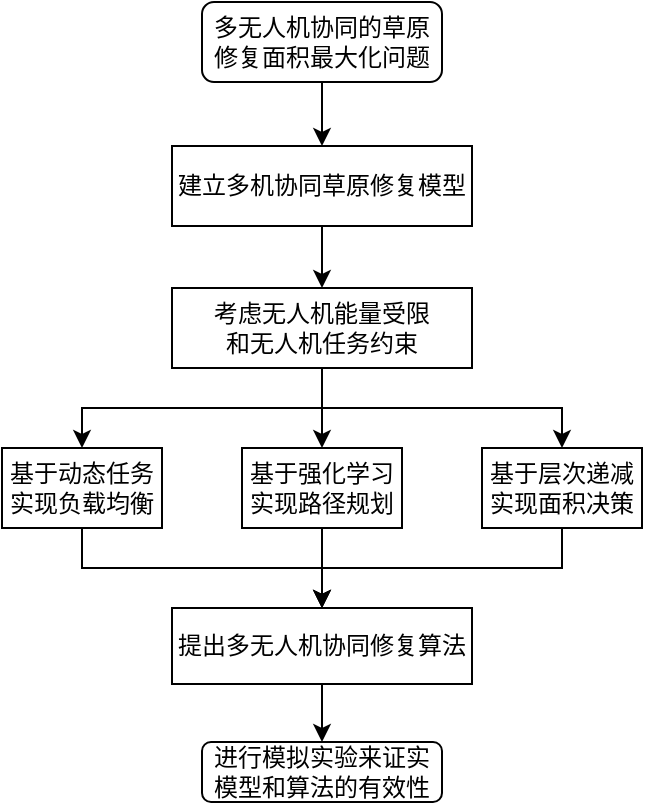 <mxfile version="18.0.3" type="github">
  <diagram id="C5RBs43oDa-KdzZeNtuy" name="Page-1">
    <mxGraphModel dx="1209" dy="674" grid="1" gridSize="10" guides="1" tooltips="1" connect="1" arrows="1" fold="1" page="1" pageScale="1" pageWidth="827" pageHeight="1169" math="0" shadow="0">
      <root>
        <mxCell id="WIyWlLk6GJQsqaUBKTNV-0" />
        <mxCell id="WIyWlLk6GJQsqaUBKTNV-1" parent="WIyWlLk6GJQsqaUBKTNV-0" />
        <mxCell id="Kj3c9yN96UB_w5Sm31qa-5" style="edgeStyle=orthogonalEdgeStyle;rounded=0;orthogonalLoop=1;jettySize=auto;html=1;exitX=0.5;exitY=1;exitDx=0;exitDy=0;" edge="1" parent="WIyWlLk6GJQsqaUBKTNV-1" source="Kj3c9yN96UB_w5Sm31qa-0" target="Kj3c9yN96UB_w5Sm31qa-3">
          <mxGeometry relative="1" as="geometry" />
        </mxCell>
        <mxCell id="Kj3c9yN96UB_w5Sm31qa-0" value="多无人机协同的草原修复面积最大化问题" style="rounded=1;whiteSpace=wrap;html=1;glass=0;shadow=0;sketch=0;gradientColor=none;" vertex="1" parent="WIyWlLk6GJQsqaUBKTNV-1">
          <mxGeometry x="320" y="30" width="120" height="40" as="geometry" />
        </mxCell>
        <mxCell id="Kj3c9yN96UB_w5Sm31qa-6" style="edgeStyle=orthogonalEdgeStyle;rounded=0;orthogonalLoop=1;jettySize=auto;html=1;exitX=0.5;exitY=1;exitDx=0;exitDy=0;" edge="1" parent="WIyWlLk6GJQsqaUBKTNV-1" source="Kj3c9yN96UB_w5Sm31qa-3" target="Kj3c9yN96UB_w5Sm31qa-4">
          <mxGeometry relative="1" as="geometry" />
        </mxCell>
        <mxCell id="Kj3c9yN96UB_w5Sm31qa-3" value="建立多机协同草原修复模型" style="rounded=0;whiteSpace=wrap;html=1;" vertex="1" parent="WIyWlLk6GJQsqaUBKTNV-1">
          <mxGeometry x="305" y="102" width="150" height="40" as="geometry" />
        </mxCell>
        <mxCell id="Kj3c9yN96UB_w5Sm31qa-13" style="edgeStyle=orthogonalEdgeStyle;rounded=0;orthogonalLoop=1;jettySize=auto;html=1;exitX=0.5;exitY=1;exitDx=0;exitDy=0;" edge="1" parent="WIyWlLk6GJQsqaUBKTNV-1" source="Kj3c9yN96UB_w5Sm31qa-4" target="Kj3c9yN96UB_w5Sm31qa-10">
          <mxGeometry relative="1" as="geometry" />
        </mxCell>
        <mxCell id="Kj3c9yN96UB_w5Sm31qa-14" style="edgeStyle=orthogonalEdgeStyle;rounded=0;orthogonalLoop=1;jettySize=auto;html=1;exitX=0.5;exitY=1;exitDx=0;exitDy=0;entryX=0.5;entryY=0;entryDx=0;entryDy=0;" edge="1" parent="WIyWlLk6GJQsqaUBKTNV-1" source="Kj3c9yN96UB_w5Sm31qa-4" target="Kj3c9yN96UB_w5Sm31qa-8">
          <mxGeometry relative="1" as="geometry" />
        </mxCell>
        <mxCell id="Kj3c9yN96UB_w5Sm31qa-15" style="edgeStyle=orthogonalEdgeStyle;rounded=0;orthogonalLoop=1;jettySize=auto;html=1;exitX=0.5;exitY=1;exitDx=0;exitDy=0;entryX=0.5;entryY=0;entryDx=0;entryDy=0;" edge="1" parent="WIyWlLk6GJQsqaUBKTNV-1" source="Kj3c9yN96UB_w5Sm31qa-4" target="Kj3c9yN96UB_w5Sm31qa-12">
          <mxGeometry relative="1" as="geometry" />
        </mxCell>
        <mxCell id="Kj3c9yN96UB_w5Sm31qa-4" value="考虑无人机能量受限&lt;br&gt;和无人机任务约束" style="rounded=0;whiteSpace=wrap;html=1;" vertex="1" parent="WIyWlLk6GJQsqaUBKTNV-1">
          <mxGeometry x="305" y="173" width="150" height="40" as="geometry" />
        </mxCell>
        <mxCell id="Kj3c9yN96UB_w5Sm31qa-26" style="edgeStyle=orthogonalEdgeStyle;rounded=0;orthogonalLoop=1;jettySize=auto;html=1;exitX=0.5;exitY=1;exitDx=0;exitDy=0;entryX=0.5;entryY=0;entryDx=0;entryDy=0;" edge="1" parent="WIyWlLk6GJQsqaUBKTNV-1" source="Kj3c9yN96UB_w5Sm31qa-8" target="Kj3c9yN96UB_w5Sm31qa-20">
          <mxGeometry relative="1" as="geometry" />
        </mxCell>
        <mxCell id="Kj3c9yN96UB_w5Sm31qa-8" value="基于强化学习&lt;br&gt;实现路径规划" style="rounded=0;whiteSpace=wrap;html=1;" vertex="1" parent="WIyWlLk6GJQsqaUBKTNV-1">
          <mxGeometry x="340" y="253" width="80" height="40" as="geometry" />
        </mxCell>
        <mxCell id="Kj3c9yN96UB_w5Sm31qa-28" style="edgeStyle=orthogonalEdgeStyle;rounded=0;orthogonalLoop=1;jettySize=auto;html=1;exitX=0.5;exitY=1;exitDx=0;exitDy=0;" edge="1" parent="WIyWlLk6GJQsqaUBKTNV-1" source="Kj3c9yN96UB_w5Sm31qa-10" target="Kj3c9yN96UB_w5Sm31qa-20">
          <mxGeometry relative="1" as="geometry" />
        </mxCell>
        <mxCell id="Kj3c9yN96UB_w5Sm31qa-10" value="基于动态任务&lt;br&gt;实现负载均衡" style="rounded=0;whiteSpace=wrap;html=1;" vertex="1" parent="WIyWlLk6GJQsqaUBKTNV-1">
          <mxGeometry x="220" y="253" width="80" height="40" as="geometry" />
        </mxCell>
        <mxCell id="Kj3c9yN96UB_w5Sm31qa-29" style="edgeStyle=orthogonalEdgeStyle;rounded=0;orthogonalLoop=1;jettySize=auto;html=1;exitX=0.5;exitY=1;exitDx=0;exitDy=0;entryX=0.5;entryY=0;entryDx=0;entryDy=0;" edge="1" parent="WIyWlLk6GJQsqaUBKTNV-1" source="Kj3c9yN96UB_w5Sm31qa-12" target="Kj3c9yN96UB_w5Sm31qa-20">
          <mxGeometry relative="1" as="geometry" />
        </mxCell>
        <mxCell id="Kj3c9yN96UB_w5Sm31qa-12" value="基于层次递减&lt;br&gt;实现面积决策" style="rounded=0;whiteSpace=wrap;html=1;" vertex="1" parent="WIyWlLk6GJQsqaUBKTNV-1">
          <mxGeometry x="460" y="253" width="80" height="40" as="geometry" />
        </mxCell>
        <mxCell id="Kj3c9yN96UB_w5Sm31qa-30" style="edgeStyle=orthogonalEdgeStyle;rounded=0;orthogonalLoop=1;jettySize=auto;html=1;exitX=0.5;exitY=1;exitDx=0;exitDy=0;entryX=0.5;entryY=0;entryDx=0;entryDy=0;" edge="1" parent="WIyWlLk6GJQsqaUBKTNV-1" source="Kj3c9yN96UB_w5Sm31qa-20" target="Kj3c9yN96UB_w5Sm31qa-25">
          <mxGeometry relative="1" as="geometry" />
        </mxCell>
        <mxCell id="Kj3c9yN96UB_w5Sm31qa-20" value="提出多无人机协同修复算法" style="rounded=0;whiteSpace=wrap;html=1;" vertex="1" parent="WIyWlLk6GJQsqaUBKTNV-1">
          <mxGeometry x="305" y="333" width="150" height="38" as="geometry" />
        </mxCell>
        <mxCell id="Kj3c9yN96UB_w5Sm31qa-25" value="进行模拟实验来证实&lt;br&gt;模型和算法的有效性" style="rounded=1;whiteSpace=wrap;html=1;glass=0;shadow=0;sketch=0;gradientColor=none;" vertex="1" parent="WIyWlLk6GJQsqaUBKTNV-1">
          <mxGeometry x="320" y="400" width="120" height="30" as="geometry" />
        </mxCell>
      </root>
    </mxGraphModel>
  </diagram>
</mxfile>
